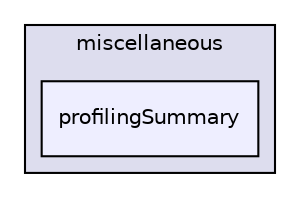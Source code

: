 digraph "applications/utilities/postProcessing/miscellaneous/profilingSummary" {
  bgcolor=transparent;
  compound=true
  node [ fontsize="10", fontname="Helvetica"];
  edge [ labelfontsize="10", labelfontname="Helvetica"];
  subgraph clusterdir_2e3c7ef0b2b6965fe976cda0e513e145 {
    graph [ bgcolor="#ddddee", pencolor="black", label="miscellaneous" fontname="Helvetica", fontsize="10", URL="dir_2e3c7ef0b2b6965fe976cda0e513e145.html"]
  dir_28b74536ec5e7305f45c897016702ecc [shape=box, label="profilingSummary", style="filled", fillcolor="#eeeeff", pencolor="black", URL="dir_28b74536ec5e7305f45c897016702ecc.html"];
  }
}
